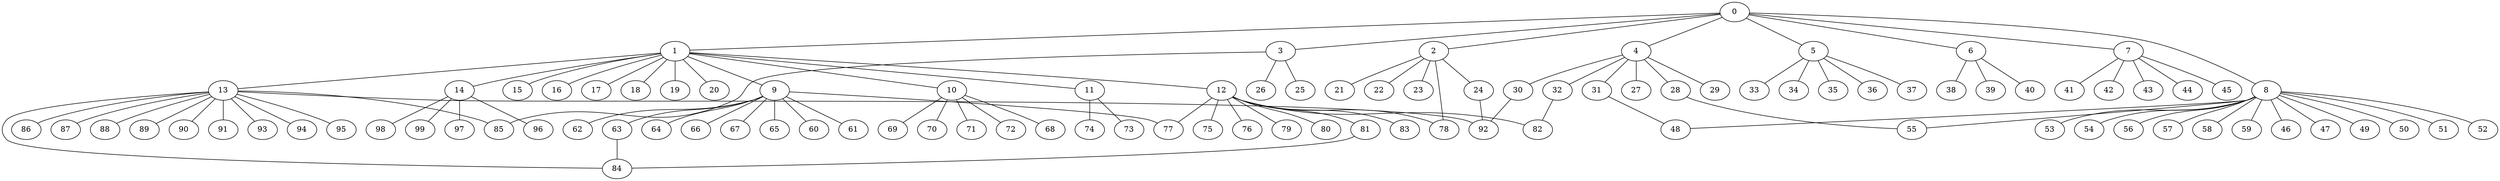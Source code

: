 
graph graphname {
    0 -- 1
0 -- 2
0 -- 3
0 -- 4
0 -- 5
0 -- 6
0 -- 7
0 -- 8
1 -- 9
1 -- 10
1 -- 11
1 -- 12
1 -- 13
1 -- 14
1 -- 15
1 -- 16
1 -- 17
1 -- 18
1 -- 19
1 -- 20
2 -- 24
2 -- 21
2 -- 22
2 -- 23
2 -- 78
3 -- 25
3 -- 26
3 -- 85
4 -- 32
4 -- 27
4 -- 28
4 -- 29
4 -- 30
4 -- 31
5 -- 33
5 -- 34
5 -- 35
5 -- 36
5 -- 37
6 -- 40
6 -- 38
6 -- 39
7 -- 41
7 -- 42
7 -- 43
7 -- 44
7 -- 45
8 -- 46
8 -- 47
8 -- 48
8 -- 49
8 -- 50
8 -- 51
8 -- 52
8 -- 53
8 -- 54
8 -- 55
8 -- 56
8 -- 57
8 -- 58
8 -- 59
9 -- 64
9 -- 66
9 -- 67
9 -- 65
9 -- 60
9 -- 61
9 -- 62
9 -- 63
9 -- 77
10 -- 68
10 -- 69
10 -- 70
10 -- 71
10 -- 72
11 -- 74
11 -- 73
12 -- 75
12 -- 76
12 -- 77
12 -- 78
12 -- 79
12 -- 80
12 -- 81
12 -- 82
12 -- 83
13 -- 84
13 -- 85
13 -- 86
13 -- 87
13 -- 88
13 -- 89
13 -- 90
13 -- 91
13 -- 92
13 -- 93
13 -- 94
13 -- 95
14 -- 96
14 -- 98
14 -- 99
14 -- 97
24 -- 92
28 -- 55
30 -- 92
31 -- 48
32 -- 82
63 -- 84
81 -- 84

}
